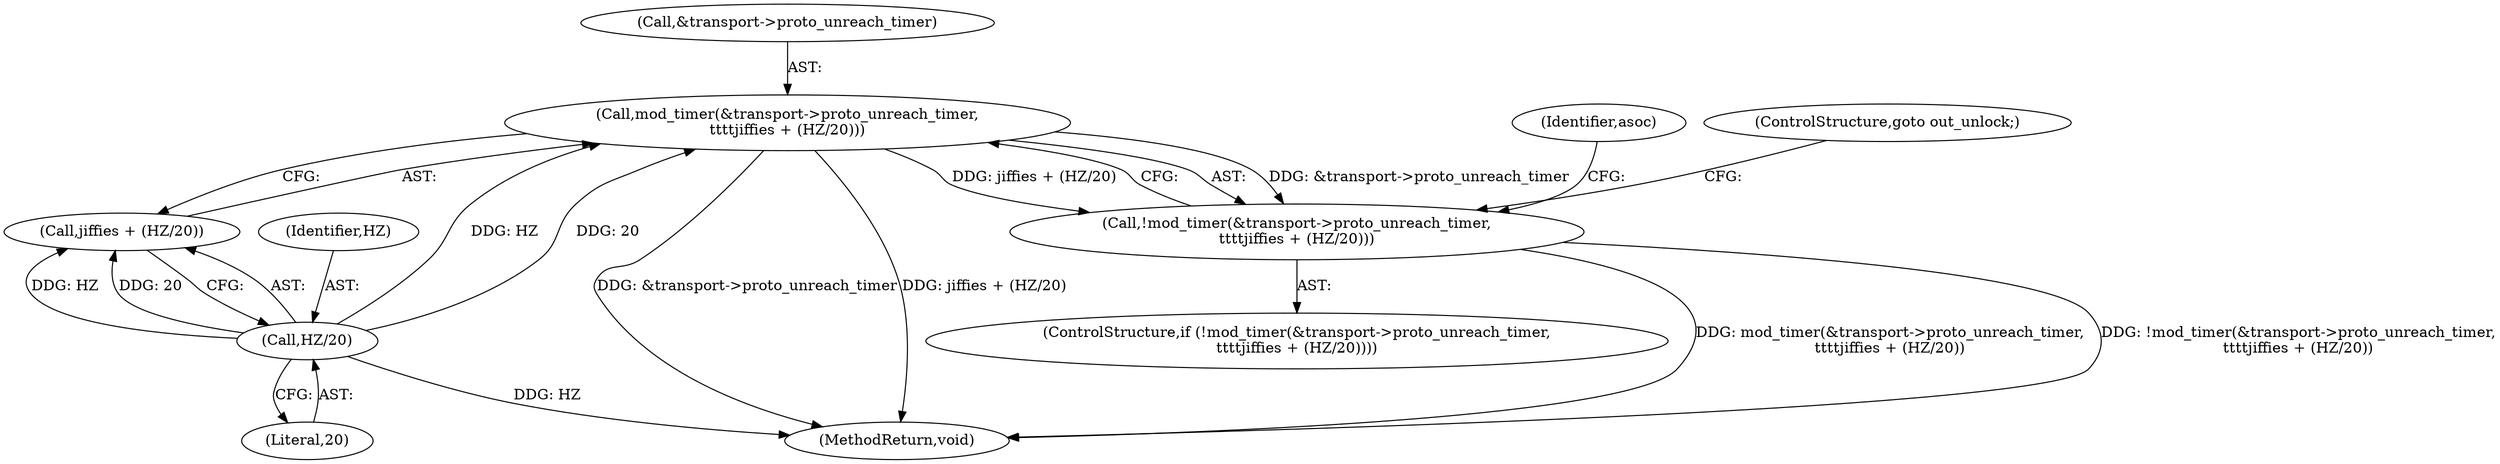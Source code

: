 digraph "0_linux_635682a14427d241bab7bbdeebb48a7d7b91638e_0@pointer" {
"1000145" [label="(Call,mod_timer(&transport->proto_unreach_timer,\n\t\t\t\tjiffies + (HZ/20)))"];
"1000152" [label="(Call,HZ/20)"];
"1000144" [label="(Call,!mod_timer(&transport->proto_unreach_timer,\n\t\t\t\tjiffies + (HZ/20)))"];
"1000150" [label="(Call,jiffies + (HZ/20))"];
"1000154" [label="(Literal,20)"];
"1000144" [label="(Call,!mod_timer(&transport->proto_unreach_timer,\n\t\t\t\tjiffies + (HZ/20)))"];
"1000143" [label="(ControlStructure,if (!mod_timer(&transport->proto_unreach_timer,\n\t\t\t\tjiffies + (HZ/20))))"];
"1000153" [label="(Identifier,HZ)"];
"1000156" [label="(Identifier,asoc)"];
"1000157" [label="(ControlStructure,goto out_unlock;)"];
"1000146" [label="(Call,&transport->proto_unreach_timer)"];
"1000188" [label="(MethodReturn,void)"];
"1000145" [label="(Call,mod_timer(&transport->proto_unreach_timer,\n\t\t\t\tjiffies + (HZ/20)))"];
"1000152" [label="(Call,HZ/20)"];
"1000145" -> "1000144"  [label="AST: "];
"1000145" -> "1000150"  [label="CFG: "];
"1000146" -> "1000145"  [label="AST: "];
"1000150" -> "1000145"  [label="AST: "];
"1000144" -> "1000145"  [label="CFG: "];
"1000145" -> "1000188"  [label="DDG: &transport->proto_unreach_timer"];
"1000145" -> "1000188"  [label="DDG: jiffies + (HZ/20)"];
"1000145" -> "1000144"  [label="DDG: &transport->proto_unreach_timer"];
"1000145" -> "1000144"  [label="DDG: jiffies + (HZ/20)"];
"1000152" -> "1000145"  [label="DDG: HZ"];
"1000152" -> "1000145"  [label="DDG: 20"];
"1000152" -> "1000150"  [label="AST: "];
"1000152" -> "1000154"  [label="CFG: "];
"1000153" -> "1000152"  [label="AST: "];
"1000154" -> "1000152"  [label="AST: "];
"1000150" -> "1000152"  [label="CFG: "];
"1000152" -> "1000188"  [label="DDG: HZ"];
"1000152" -> "1000150"  [label="DDG: HZ"];
"1000152" -> "1000150"  [label="DDG: 20"];
"1000144" -> "1000143"  [label="AST: "];
"1000156" -> "1000144"  [label="CFG: "];
"1000157" -> "1000144"  [label="CFG: "];
"1000144" -> "1000188"  [label="DDG: mod_timer(&transport->proto_unreach_timer,\n\t\t\t\tjiffies + (HZ/20))"];
"1000144" -> "1000188"  [label="DDG: !mod_timer(&transport->proto_unreach_timer,\n\t\t\t\tjiffies + (HZ/20))"];
}
